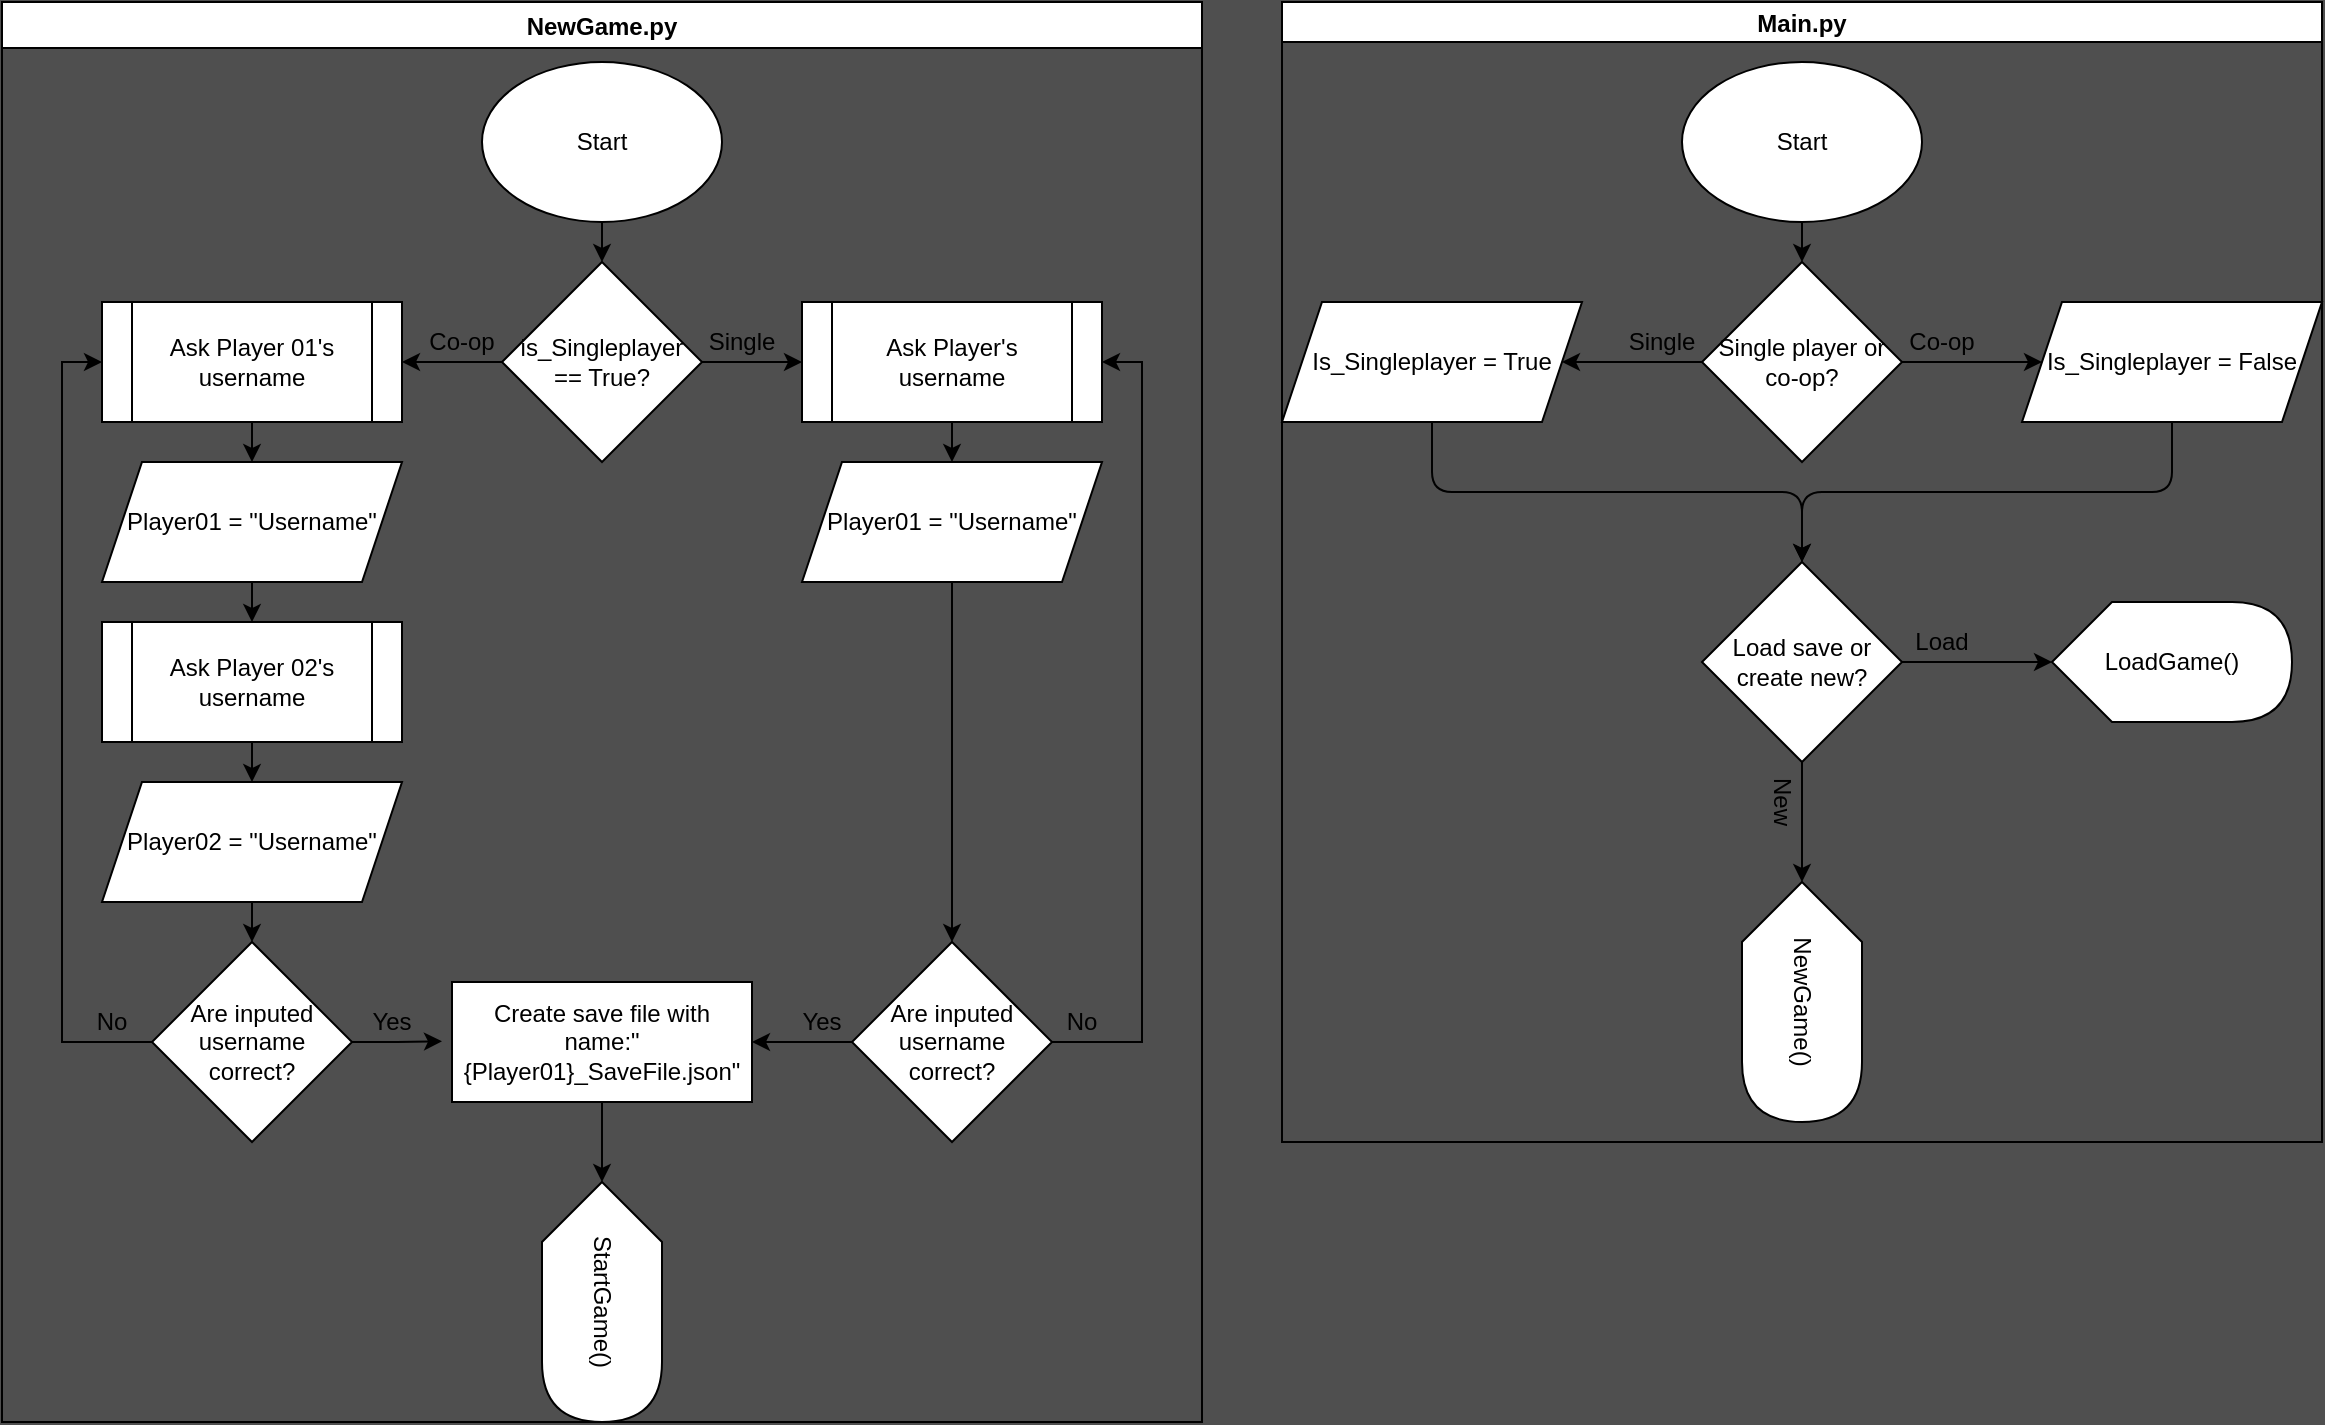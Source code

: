 <mxfile version="14.4.6" type="github">
  <diagram id="pJoODLNt0wpuWwSNDnVQ" name="Page-1">
    <mxGraphModel dx="1582" dy="770" grid="1" gridSize="10" guides="1" tooltips="1" connect="1" arrows="1" fold="1" page="0" pageScale="1" pageWidth="850" pageHeight="1100" background="#4F4F4F" math="0" shadow="0">
      <root>
        <mxCell id="0" />
        <mxCell id="1" parent="0" />
        <mxCell id="bkNSY8I_5nw9Tk2DiAVW-1" value="Main.py" style="swimlane;shadow=0;fillColor=#ffffff;startSize=20;" vertex="1" parent="1">
          <mxGeometry x="320" y="10" width="520" height="570" as="geometry">
            <mxRectangle x="320" y="10" width="60" height="23" as="alternateBounds" />
          </mxGeometry>
        </mxCell>
        <mxCell id="bkNSY8I_5nw9Tk2DiAVW-9" style="edgeStyle=orthogonalEdgeStyle;orthogonalLoop=1;jettySize=auto;html=1;exitX=0.5;exitY=1;exitDx=0;exitDy=0;" edge="1" parent="bkNSY8I_5nw9Tk2DiAVW-1" source="bkNSY8I_5nw9Tk2DiAVW-2" target="bkNSY8I_5nw9Tk2DiAVW-3">
          <mxGeometry relative="1" as="geometry" />
        </mxCell>
        <mxCell id="bkNSY8I_5nw9Tk2DiAVW-2" value="Start" style="ellipse;whiteSpace=wrap;html=1;" vertex="1" parent="bkNSY8I_5nw9Tk2DiAVW-1">
          <mxGeometry x="200" y="30" width="120" height="80" as="geometry" />
        </mxCell>
        <mxCell id="bkNSY8I_5nw9Tk2DiAVW-10" style="edgeStyle=orthogonalEdgeStyle;orthogonalLoop=1;jettySize=auto;html=1;exitX=0;exitY=0.5;exitDx=0;exitDy=0;" edge="1" parent="bkNSY8I_5nw9Tk2DiAVW-1" source="bkNSY8I_5nw9Tk2DiAVW-3" target="bkNSY8I_5nw9Tk2DiAVW-4">
          <mxGeometry relative="1" as="geometry" />
        </mxCell>
        <mxCell id="bkNSY8I_5nw9Tk2DiAVW-11" style="edgeStyle=orthogonalEdgeStyle;orthogonalLoop=1;jettySize=auto;html=1;exitX=1;exitY=0.5;exitDx=0;exitDy=0;" edge="1" parent="bkNSY8I_5nw9Tk2DiAVW-1" source="bkNSY8I_5nw9Tk2DiAVW-3" target="bkNSY8I_5nw9Tk2DiAVW-5">
          <mxGeometry relative="1" as="geometry" />
        </mxCell>
        <mxCell id="bkNSY8I_5nw9Tk2DiAVW-3" value="Single player or co-op?" style="rhombus;whiteSpace=wrap;html=1;" vertex="1" parent="bkNSY8I_5nw9Tk2DiAVW-1">
          <mxGeometry x="210" y="130" width="100" height="100" as="geometry" />
        </mxCell>
        <mxCell id="bkNSY8I_5nw9Tk2DiAVW-4" value="Is_Singleplayer = True" style="shape=parallelogram;perimeter=parallelogramPerimeter;whiteSpace=wrap;html=1;fixedSize=1;shadow=0;fillColor=#ffffff;" vertex="1" parent="bkNSY8I_5nw9Tk2DiAVW-1">
          <mxGeometry y="150" width="150" height="60" as="geometry" />
        </mxCell>
        <mxCell id="bkNSY8I_5nw9Tk2DiAVW-12" style="edgeStyle=orthogonalEdgeStyle;orthogonalLoop=1;jettySize=auto;html=1;exitX=0.5;exitY=1;exitDx=0;exitDy=0;entryX=0.5;entryY=0;entryDx=0;entryDy=0;" edge="1" parent="bkNSY8I_5nw9Tk2DiAVW-1" source="bkNSY8I_5nw9Tk2DiAVW-5" target="bkNSY8I_5nw9Tk2DiAVW-6">
          <mxGeometry relative="1" as="geometry" />
        </mxCell>
        <mxCell id="bkNSY8I_5nw9Tk2DiAVW-5" value="Is_Singleplayer = False" style="shape=parallelogram;perimeter=parallelogramPerimeter;whiteSpace=wrap;html=1;fixedSize=1;shadow=0;fillColor=#ffffff;" vertex="1" parent="bkNSY8I_5nw9Tk2DiAVW-1">
          <mxGeometry x="370" y="150" width="150" height="60" as="geometry" />
        </mxCell>
        <mxCell id="bkNSY8I_5nw9Tk2DiAVW-14" style="edgeStyle=orthogonalEdgeStyle;orthogonalLoop=1;jettySize=auto;html=1;exitX=1;exitY=0.5;exitDx=0;exitDy=0;" edge="1" parent="bkNSY8I_5nw9Tk2DiAVW-1" source="bkNSY8I_5nw9Tk2DiAVW-6" target="bkNSY8I_5nw9Tk2DiAVW-7">
          <mxGeometry relative="1" as="geometry" />
        </mxCell>
        <mxCell id="bkNSY8I_5nw9Tk2DiAVW-15" style="edgeStyle=orthogonalEdgeStyle;orthogonalLoop=1;jettySize=auto;html=1;exitX=0.5;exitY=1;exitDx=0;exitDy=0;" edge="1" parent="bkNSY8I_5nw9Tk2DiAVW-1" source="bkNSY8I_5nw9Tk2DiAVW-6" target="bkNSY8I_5nw9Tk2DiAVW-8">
          <mxGeometry relative="1" as="geometry" />
        </mxCell>
        <mxCell id="bkNSY8I_5nw9Tk2DiAVW-6" value="Load save or create new?" style="rhombus;whiteSpace=wrap;html=1;" vertex="1" parent="bkNSY8I_5nw9Tk2DiAVW-1">
          <mxGeometry x="210" y="280" width="100" height="100" as="geometry" />
        </mxCell>
        <mxCell id="bkNSY8I_5nw9Tk2DiAVW-7" value="LoadGame()" style="shape=display;whiteSpace=wrap;html=1;shadow=0;fillColor=#ffffff;" vertex="1" parent="bkNSY8I_5nw9Tk2DiAVW-1">
          <mxGeometry x="385" y="300" width="120" height="60" as="geometry" />
        </mxCell>
        <mxCell id="bkNSY8I_5nw9Tk2DiAVW-8" value="NewGame()" style="shape=display;whiteSpace=wrap;html=1;shadow=0;fillColor=#ffffff;rotation=90;" vertex="1" parent="bkNSY8I_5nw9Tk2DiAVW-1">
          <mxGeometry x="200" y="470" width="120" height="60" as="geometry" />
        </mxCell>
        <mxCell id="bkNSY8I_5nw9Tk2DiAVW-13" style="edgeStyle=orthogonalEdgeStyle;orthogonalLoop=1;jettySize=auto;html=1;exitX=0.5;exitY=1;exitDx=0;exitDy=0;entryX=0.5;entryY=0;entryDx=0;entryDy=0;" edge="1" parent="bkNSY8I_5nw9Tk2DiAVW-1" source="bkNSY8I_5nw9Tk2DiAVW-4" target="bkNSY8I_5nw9Tk2DiAVW-6">
          <mxGeometry relative="1" as="geometry">
            <mxPoint x="260" y="260" as="targetPoint" />
          </mxGeometry>
        </mxCell>
        <mxCell id="bkNSY8I_5nw9Tk2DiAVW-16" value="Single" style="text;html=1;strokeColor=none;fillColor=none;align=center;verticalAlign=middle;whiteSpace=wrap;shadow=0;" vertex="1" parent="bkNSY8I_5nw9Tk2DiAVW-1">
          <mxGeometry x="170" y="160" width="40" height="20" as="geometry" />
        </mxCell>
        <mxCell id="bkNSY8I_5nw9Tk2DiAVW-17" value="Co-op" style="text;html=1;strokeColor=none;fillColor=none;align=center;verticalAlign=middle;whiteSpace=wrap;shadow=0;" vertex="1" parent="bkNSY8I_5nw9Tk2DiAVW-1">
          <mxGeometry x="310" y="160" width="40" height="20" as="geometry" />
        </mxCell>
        <mxCell id="bkNSY8I_5nw9Tk2DiAVW-18" value="Load" style="text;html=1;strokeColor=none;fillColor=none;align=center;verticalAlign=middle;whiteSpace=wrap;shadow=0;" vertex="1" parent="bkNSY8I_5nw9Tk2DiAVW-1">
          <mxGeometry x="310" y="310" width="40" height="20" as="geometry" />
        </mxCell>
        <mxCell id="bkNSY8I_5nw9Tk2DiAVW-19" value="New" style="text;html=1;strokeColor=none;fillColor=none;align=center;verticalAlign=middle;whiteSpace=wrap;shadow=0;rotation=90;" vertex="1" parent="bkNSY8I_5nw9Tk2DiAVW-1">
          <mxGeometry x="230" y="390" width="40" height="20" as="geometry" />
        </mxCell>
        <mxCell id="bkNSY8I_5nw9Tk2DiAVW-29" value="NewGame.py" style="swimlane;shadow=0;fillColor=#ffffff;" vertex="1" parent="1">
          <mxGeometry x="-320" y="10" width="600" height="710" as="geometry">
            <mxRectangle x="-210" y="10" width="110" height="23" as="alternateBounds" />
          </mxGeometry>
        </mxCell>
        <mxCell id="bkNSY8I_5nw9Tk2DiAVW-37" style="edgeStyle=orthogonalEdgeStyle;rounded=0;orthogonalLoop=1;jettySize=auto;html=1;exitX=0.5;exitY=1;exitDx=0;exitDy=0;entryX=0.5;entryY=0;entryDx=0;entryDy=0;" edge="1" parent="bkNSY8I_5nw9Tk2DiAVW-29" source="bkNSY8I_5nw9Tk2DiAVW-32" target="bkNSY8I_5nw9Tk2DiAVW-36">
          <mxGeometry relative="1" as="geometry" />
        </mxCell>
        <mxCell id="bkNSY8I_5nw9Tk2DiAVW-32" value="Start" style="ellipse;whiteSpace=wrap;html=1;" vertex="1" parent="bkNSY8I_5nw9Tk2DiAVW-29">
          <mxGeometry x="240" y="30" width="120" height="80" as="geometry" />
        </mxCell>
        <mxCell id="bkNSY8I_5nw9Tk2DiAVW-42" style="edgeStyle=orthogonalEdgeStyle;rounded=0;orthogonalLoop=1;jettySize=auto;html=1;exitX=1;exitY=0.5;exitDx=0;exitDy=0;entryX=0;entryY=0.5;entryDx=0;entryDy=0;" edge="1" parent="bkNSY8I_5nw9Tk2DiAVW-29" source="bkNSY8I_5nw9Tk2DiAVW-36" target="bkNSY8I_5nw9Tk2DiAVW-41">
          <mxGeometry relative="1" as="geometry" />
        </mxCell>
        <mxCell id="bkNSY8I_5nw9Tk2DiAVW-44" style="edgeStyle=orthogonalEdgeStyle;rounded=0;orthogonalLoop=1;jettySize=auto;html=1;exitX=0;exitY=0.5;exitDx=0;exitDy=0;" edge="1" parent="bkNSY8I_5nw9Tk2DiAVW-29" source="bkNSY8I_5nw9Tk2DiAVW-36" target="bkNSY8I_5nw9Tk2DiAVW-43">
          <mxGeometry relative="1" as="geometry" />
        </mxCell>
        <mxCell id="bkNSY8I_5nw9Tk2DiAVW-36" value="is_Singleplayer == True?" style="rhombus;whiteSpace=wrap;html=1;" vertex="1" parent="bkNSY8I_5nw9Tk2DiAVW-29">
          <mxGeometry x="250" y="130" width="100" height="100" as="geometry" />
        </mxCell>
        <mxCell id="bkNSY8I_5nw9Tk2DiAVW-48" style="edgeStyle=orthogonalEdgeStyle;rounded=0;orthogonalLoop=1;jettySize=auto;html=1;exitX=0.5;exitY=1;exitDx=0;exitDy=0;entryX=0.5;entryY=0;entryDx=0;entryDy=0;" edge="1" parent="bkNSY8I_5nw9Tk2DiAVW-29" source="bkNSY8I_5nw9Tk2DiAVW-41" target="bkNSY8I_5nw9Tk2DiAVW-47">
          <mxGeometry relative="1" as="geometry" />
        </mxCell>
        <mxCell id="bkNSY8I_5nw9Tk2DiAVW-41" value="Ask Player&#39;s username" style="shape=process;whiteSpace=wrap;html=1;backgroundOutline=1;shadow=0;fillColor=#ffffff;" vertex="1" parent="bkNSY8I_5nw9Tk2DiAVW-29">
          <mxGeometry x="400" y="150" width="150" height="60" as="geometry" />
        </mxCell>
        <mxCell id="bkNSY8I_5nw9Tk2DiAVW-50" style="edgeStyle=orthogonalEdgeStyle;rounded=0;orthogonalLoop=1;jettySize=auto;html=1;exitX=0.5;exitY=1;exitDx=0;exitDy=0;entryX=0.5;entryY=0;entryDx=0;entryDy=0;" edge="1" parent="bkNSY8I_5nw9Tk2DiAVW-29" source="bkNSY8I_5nw9Tk2DiAVW-43" target="bkNSY8I_5nw9Tk2DiAVW-49">
          <mxGeometry relative="1" as="geometry" />
        </mxCell>
        <mxCell id="bkNSY8I_5nw9Tk2DiAVW-43" value="Ask Player 01&#39;s username" style="shape=process;whiteSpace=wrap;html=1;backgroundOutline=1;shadow=0;fillColor=#ffffff;" vertex="1" parent="bkNSY8I_5nw9Tk2DiAVW-29">
          <mxGeometry x="50" y="150" width="150" height="60" as="geometry" />
        </mxCell>
        <mxCell id="bkNSY8I_5nw9Tk2DiAVW-66" style="edgeStyle=orthogonalEdgeStyle;rounded=0;orthogonalLoop=1;jettySize=auto;html=1;exitX=0.5;exitY=1;exitDx=0;exitDy=0;entryX=0.5;entryY=0;entryDx=0;entryDy=0;" edge="1" parent="bkNSY8I_5nw9Tk2DiAVW-29" source="bkNSY8I_5nw9Tk2DiAVW-47" target="bkNSY8I_5nw9Tk2DiAVW-65">
          <mxGeometry relative="1" as="geometry" />
        </mxCell>
        <mxCell id="bkNSY8I_5nw9Tk2DiAVW-47" value="Player01 = &quot;Username&quot;" style="shape=parallelogram;perimeter=parallelogramPerimeter;whiteSpace=wrap;html=1;fixedSize=1;shadow=0;fillColor=#ffffff;" vertex="1" parent="bkNSY8I_5nw9Tk2DiAVW-29">
          <mxGeometry x="400" y="230" width="150" height="60" as="geometry" />
        </mxCell>
        <mxCell id="bkNSY8I_5nw9Tk2DiAVW-53" style="edgeStyle=orthogonalEdgeStyle;rounded=0;orthogonalLoop=1;jettySize=auto;html=1;exitX=0.5;exitY=1;exitDx=0;exitDy=0;entryX=0.5;entryY=0;entryDx=0;entryDy=0;" edge="1" parent="bkNSY8I_5nw9Tk2DiAVW-29" source="bkNSY8I_5nw9Tk2DiAVW-49" target="bkNSY8I_5nw9Tk2DiAVW-51">
          <mxGeometry relative="1" as="geometry" />
        </mxCell>
        <mxCell id="bkNSY8I_5nw9Tk2DiAVW-49" value="Player01 = &quot;Username&quot;" style="shape=parallelogram;perimeter=parallelogramPerimeter;whiteSpace=wrap;html=1;fixedSize=1;shadow=0;fillColor=#ffffff;" vertex="1" parent="bkNSY8I_5nw9Tk2DiAVW-29">
          <mxGeometry x="50" y="230" width="150" height="60" as="geometry" />
        </mxCell>
        <mxCell id="bkNSY8I_5nw9Tk2DiAVW-54" style="edgeStyle=orthogonalEdgeStyle;rounded=0;orthogonalLoop=1;jettySize=auto;html=1;exitX=0.5;exitY=1;exitDx=0;exitDy=0;entryX=0.5;entryY=0;entryDx=0;entryDy=0;" edge="1" parent="bkNSY8I_5nw9Tk2DiAVW-29" source="bkNSY8I_5nw9Tk2DiAVW-51" target="bkNSY8I_5nw9Tk2DiAVW-52">
          <mxGeometry relative="1" as="geometry" />
        </mxCell>
        <mxCell id="bkNSY8I_5nw9Tk2DiAVW-51" value="Ask Player 02&#39;s username" style="shape=process;whiteSpace=wrap;html=1;backgroundOutline=1;shadow=0;fillColor=#ffffff;" vertex="1" parent="bkNSY8I_5nw9Tk2DiAVW-29">
          <mxGeometry x="50" y="310" width="150" height="60" as="geometry" />
        </mxCell>
        <mxCell id="bkNSY8I_5nw9Tk2DiAVW-63" style="edgeStyle=orthogonalEdgeStyle;rounded=0;orthogonalLoop=1;jettySize=auto;html=1;exitX=0.5;exitY=1;exitDx=0;exitDy=0;entryX=0.5;entryY=0;entryDx=0;entryDy=0;" edge="1" parent="bkNSY8I_5nw9Tk2DiAVW-29" source="bkNSY8I_5nw9Tk2DiAVW-52" target="bkNSY8I_5nw9Tk2DiAVW-62">
          <mxGeometry relative="1" as="geometry" />
        </mxCell>
        <mxCell id="bkNSY8I_5nw9Tk2DiAVW-52" value="Player02 = &quot;Username&quot;" style="shape=parallelogram;perimeter=parallelogramPerimeter;whiteSpace=wrap;html=1;fixedSize=1;shadow=0;fillColor=#ffffff;" vertex="1" parent="bkNSY8I_5nw9Tk2DiAVW-29">
          <mxGeometry x="50" y="390" width="150" height="60" as="geometry" />
        </mxCell>
        <mxCell id="bkNSY8I_5nw9Tk2DiAVW-55" value="Single" style="text;html=1;strokeColor=none;fillColor=none;align=center;verticalAlign=middle;whiteSpace=wrap;shadow=0;" vertex="1" parent="bkNSY8I_5nw9Tk2DiAVW-29">
          <mxGeometry x="350" y="160" width="40" height="20" as="geometry" />
        </mxCell>
        <mxCell id="bkNSY8I_5nw9Tk2DiAVW-56" value="Co-op" style="text;html=1;strokeColor=none;fillColor=none;align=center;verticalAlign=middle;whiteSpace=wrap;shadow=0;" vertex="1" parent="bkNSY8I_5nw9Tk2DiAVW-29">
          <mxGeometry x="210" y="160" width="40" height="20" as="geometry" />
        </mxCell>
        <mxCell id="bkNSY8I_5nw9Tk2DiAVW-64" style="edgeStyle=orthogonalEdgeStyle;rounded=0;orthogonalLoop=1;jettySize=auto;html=1;exitX=0;exitY=0.5;exitDx=0;exitDy=0;entryX=0;entryY=0.5;entryDx=0;entryDy=0;" edge="1" parent="bkNSY8I_5nw9Tk2DiAVW-29" source="bkNSY8I_5nw9Tk2DiAVW-62" target="bkNSY8I_5nw9Tk2DiAVW-43">
          <mxGeometry relative="1" as="geometry" />
        </mxCell>
        <mxCell id="bkNSY8I_5nw9Tk2DiAVW-62" value="Are inputed username correct?" style="rhombus;whiteSpace=wrap;html=1;" vertex="1" parent="bkNSY8I_5nw9Tk2DiAVW-29">
          <mxGeometry x="75" y="470" width="100" height="100" as="geometry" />
        </mxCell>
        <mxCell id="bkNSY8I_5nw9Tk2DiAVW-67" style="edgeStyle=orthogonalEdgeStyle;rounded=0;orthogonalLoop=1;jettySize=auto;html=1;exitX=1;exitY=0.5;exitDx=0;exitDy=0;entryX=1;entryY=0.5;entryDx=0;entryDy=0;" edge="1" parent="bkNSY8I_5nw9Tk2DiAVW-29" source="bkNSY8I_5nw9Tk2DiAVW-65" target="bkNSY8I_5nw9Tk2DiAVW-41">
          <mxGeometry relative="1" as="geometry">
            <Array as="points">
              <mxPoint x="570" y="520" />
              <mxPoint x="570" y="180" />
            </Array>
          </mxGeometry>
        </mxCell>
        <mxCell id="bkNSY8I_5nw9Tk2DiAVW-85" style="edgeStyle=orthogonalEdgeStyle;rounded=0;orthogonalLoop=1;jettySize=auto;html=1;exitX=0;exitY=0.5;exitDx=0;exitDy=0;entryX=1;entryY=0.5;entryDx=0;entryDy=0;" edge="1" parent="bkNSY8I_5nw9Tk2DiAVW-29" source="bkNSY8I_5nw9Tk2DiAVW-65" target="bkNSY8I_5nw9Tk2DiAVW-82">
          <mxGeometry relative="1" as="geometry" />
        </mxCell>
        <mxCell id="bkNSY8I_5nw9Tk2DiAVW-65" value="Are inputed username correct?" style="rhombus;whiteSpace=wrap;html=1;" vertex="1" parent="bkNSY8I_5nw9Tk2DiAVW-29">
          <mxGeometry x="425" y="470" width="100" height="100" as="geometry" />
        </mxCell>
        <mxCell id="bkNSY8I_5nw9Tk2DiAVW-69" value="StartGame()" style="shape=display;whiteSpace=wrap;html=1;shadow=0;fillColor=#ffffff;rotation=90;" vertex="1" parent="bkNSY8I_5nw9Tk2DiAVW-29">
          <mxGeometry x="240" y="620" width="120" height="60" as="geometry" />
        </mxCell>
        <mxCell id="bkNSY8I_5nw9Tk2DiAVW-75" value="No" style="text;html=1;strokeColor=none;fillColor=none;align=center;verticalAlign=middle;whiteSpace=wrap;rounded=0;shadow=0;" vertex="1" parent="bkNSY8I_5nw9Tk2DiAVW-29">
          <mxGeometry x="520" y="500" width="40" height="20" as="geometry" />
        </mxCell>
        <mxCell id="bkNSY8I_5nw9Tk2DiAVW-76" value="No" style="text;html=1;strokeColor=none;fillColor=none;align=center;verticalAlign=middle;whiteSpace=wrap;rounded=0;shadow=0;" vertex="1" parent="bkNSY8I_5nw9Tk2DiAVW-29">
          <mxGeometry x="35" y="500" width="40" height="20" as="geometry" />
        </mxCell>
        <mxCell id="bkNSY8I_5nw9Tk2DiAVW-77" value="Yes" style="text;html=1;strokeColor=none;fillColor=none;align=center;verticalAlign=middle;whiteSpace=wrap;rounded=0;shadow=0;" vertex="1" parent="bkNSY8I_5nw9Tk2DiAVW-29">
          <mxGeometry x="175" y="500" width="40" height="20" as="geometry" />
        </mxCell>
        <mxCell id="bkNSY8I_5nw9Tk2DiAVW-78" value="Yes" style="text;html=1;strokeColor=none;fillColor=none;align=center;verticalAlign=middle;whiteSpace=wrap;rounded=0;shadow=0;" vertex="1" parent="bkNSY8I_5nw9Tk2DiAVW-29">
          <mxGeometry x="390" y="500" width="40" height="20" as="geometry" />
        </mxCell>
        <mxCell id="bkNSY8I_5nw9Tk2DiAVW-86" style="edgeStyle=orthogonalEdgeStyle;rounded=0;orthogonalLoop=1;jettySize=auto;html=1;exitX=0.5;exitY=1;exitDx=0;exitDy=0;entryX=0;entryY=0.5;entryDx=0;entryDy=0;entryPerimeter=0;" edge="1" parent="bkNSY8I_5nw9Tk2DiAVW-29" source="bkNSY8I_5nw9Tk2DiAVW-82" target="bkNSY8I_5nw9Tk2DiAVW-69">
          <mxGeometry relative="1" as="geometry" />
        </mxCell>
        <mxCell id="bkNSY8I_5nw9Tk2DiAVW-82" value="Create save file with name:&quot;{Player01}_SaveFile.json&quot;" style="rounded=0;whiteSpace=wrap;html=1;shadow=0;fillColor=#ffffff;" vertex="1" parent="bkNSY8I_5nw9Tk2DiAVW-29">
          <mxGeometry x="225" y="490" width="150" height="60" as="geometry" />
        </mxCell>
        <mxCell id="bkNSY8I_5nw9Tk2DiAVW-83" style="edgeStyle=orthogonalEdgeStyle;rounded=0;orthogonalLoop=1;jettySize=auto;html=1;exitX=1;exitY=0.5;exitDx=0;exitDy=0;" edge="1" parent="1" source="bkNSY8I_5nw9Tk2DiAVW-62">
          <mxGeometry relative="1" as="geometry">
            <mxPoint x="-100" y="529.667" as="targetPoint" />
          </mxGeometry>
        </mxCell>
      </root>
    </mxGraphModel>
  </diagram>
</mxfile>
